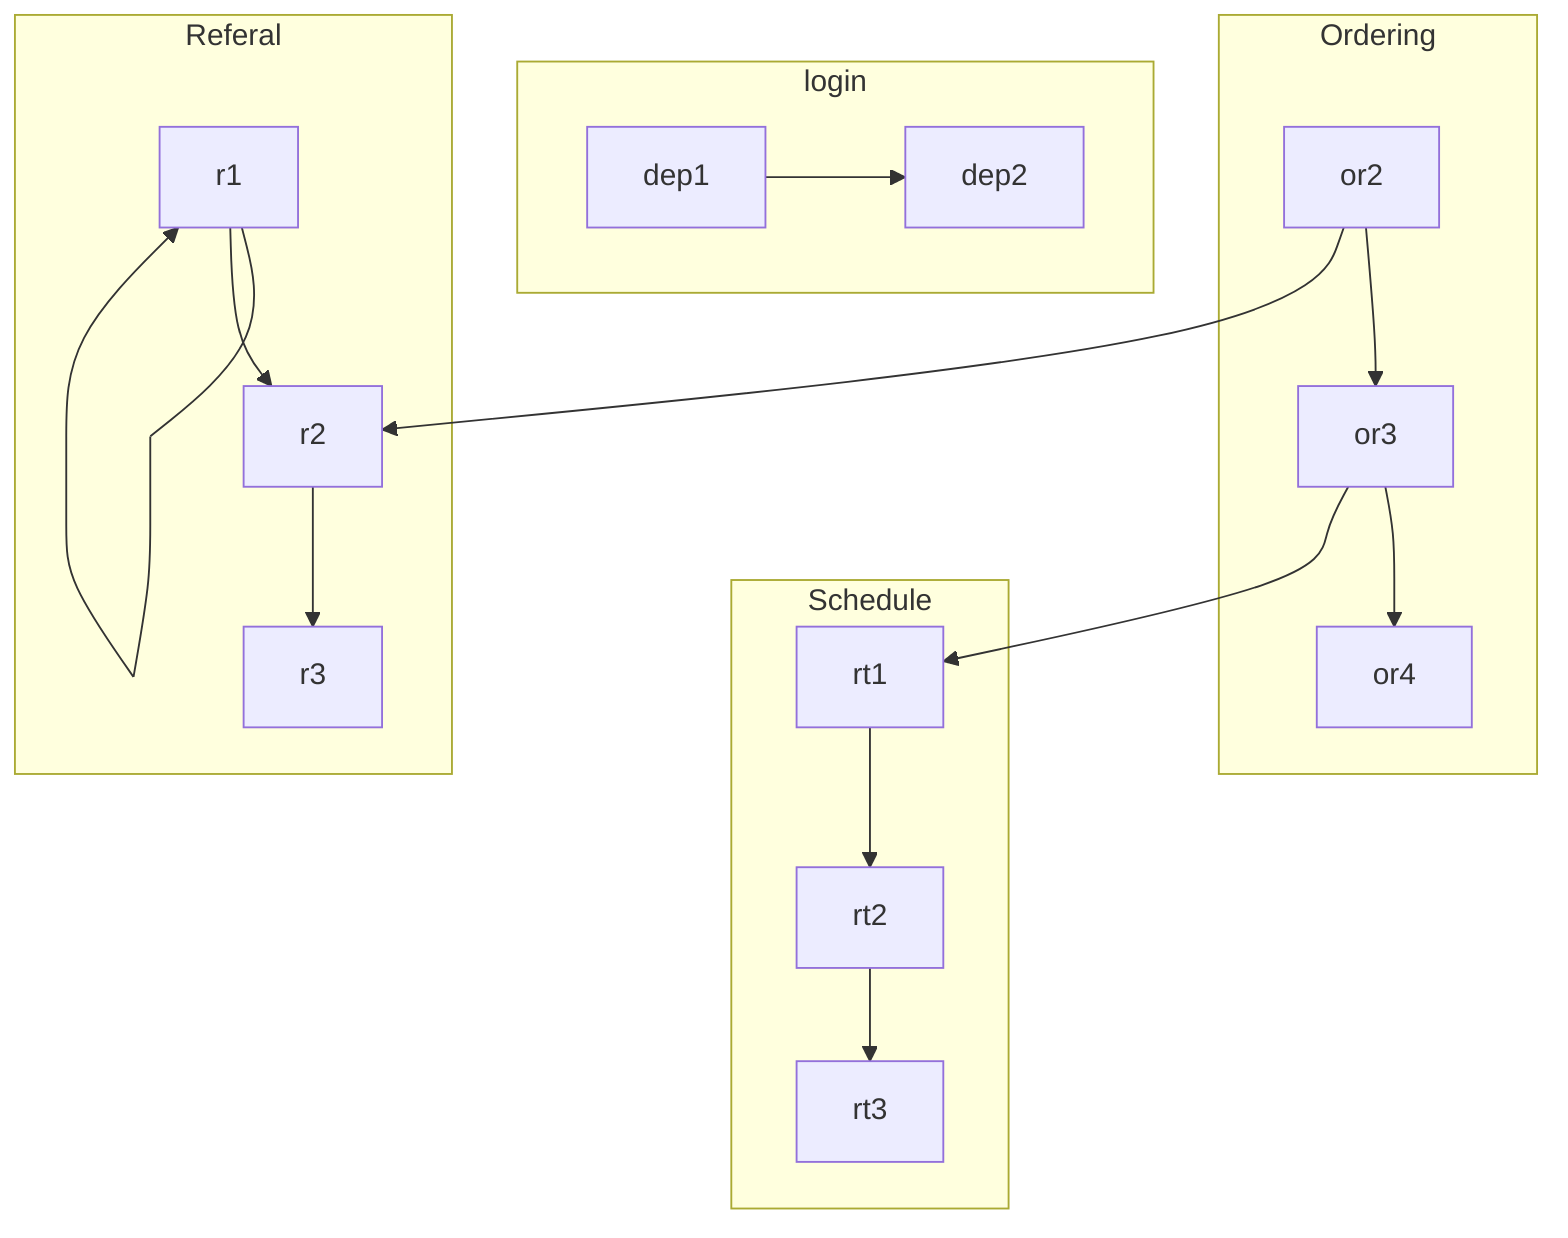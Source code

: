 flowchart TD
   
    subgraph login
      dep1-->dep2
    end

    subgraph Ordering
      or2-->or3
      or3-->or4
    end


    subgraph Schedule
    rt1-->rt2
    rt2-->rt3
    end

    subgraph Referal
    r1-->r1
    r1-->r2
    r2-->r3
    end
     
     
     or3-->rt1
     or2-->r2